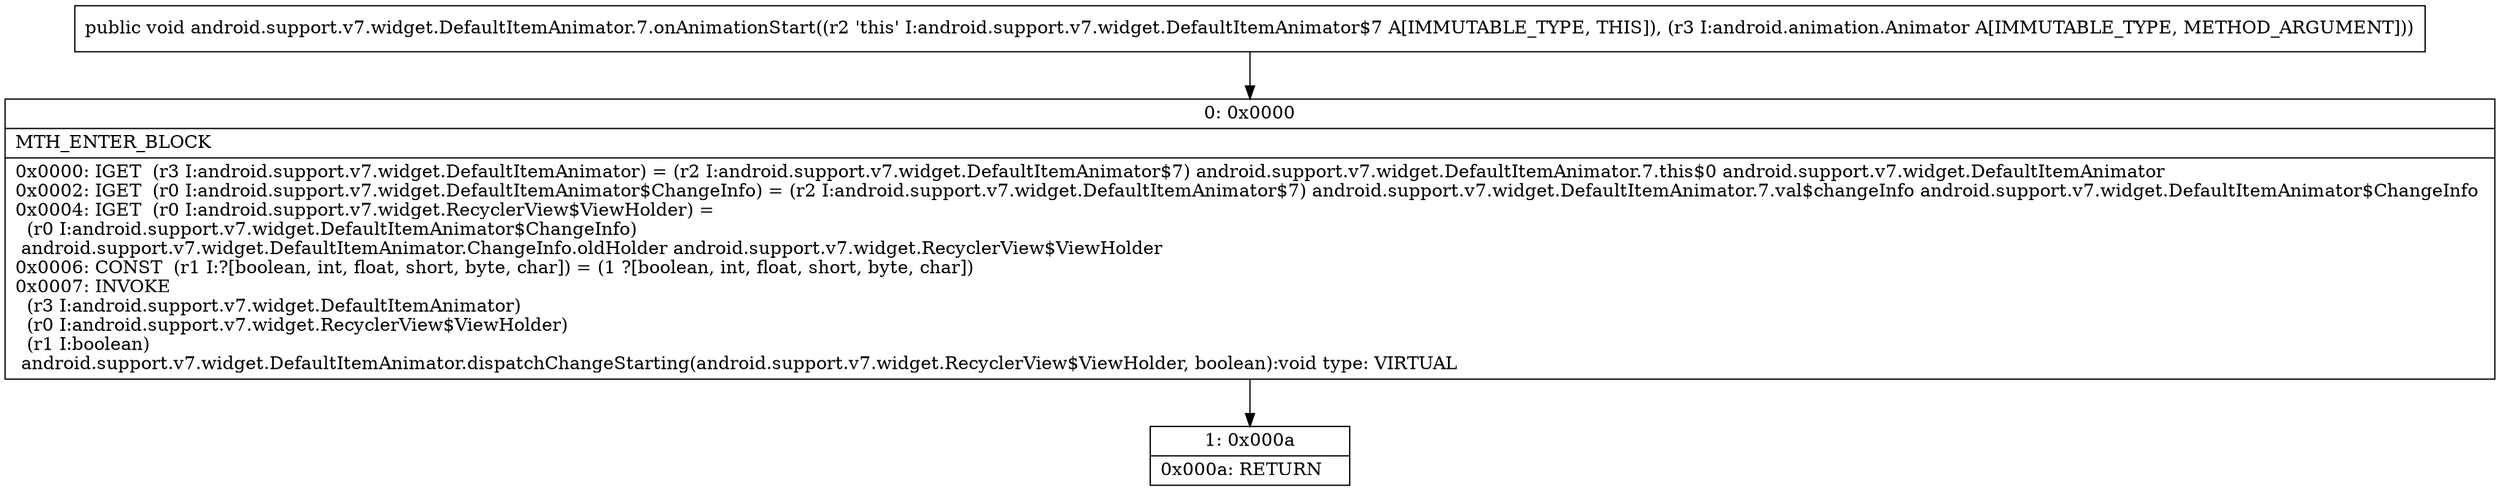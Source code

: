 digraph "CFG forandroid.support.v7.widget.DefaultItemAnimator.7.onAnimationStart(Landroid\/animation\/Animator;)V" {
Node_0 [shape=record,label="{0\:\ 0x0000|MTH_ENTER_BLOCK\l|0x0000: IGET  (r3 I:android.support.v7.widget.DefaultItemAnimator) = (r2 I:android.support.v7.widget.DefaultItemAnimator$7) android.support.v7.widget.DefaultItemAnimator.7.this$0 android.support.v7.widget.DefaultItemAnimator \l0x0002: IGET  (r0 I:android.support.v7.widget.DefaultItemAnimator$ChangeInfo) = (r2 I:android.support.v7.widget.DefaultItemAnimator$7) android.support.v7.widget.DefaultItemAnimator.7.val$changeInfo android.support.v7.widget.DefaultItemAnimator$ChangeInfo \l0x0004: IGET  (r0 I:android.support.v7.widget.RecyclerView$ViewHolder) = \l  (r0 I:android.support.v7.widget.DefaultItemAnimator$ChangeInfo)\l android.support.v7.widget.DefaultItemAnimator.ChangeInfo.oldHolder android.support.v7.widget.RecyclerView$ViewHolder \l0x0006: CONST  (r1 I:?[boolean, int, float, short, byte, char]) = (1 ?[boolean, int, float, short, byte, char]) \l0x0007: INVOKE  \l  (r3 I:android.support.v7.widget.DefaultItemAnimator)\l  (r0 I:android.support.v7.widget.RecyclerView$ViewHolder)\l  (r1 I:boolean)\l android.support.v7.widget.DefaultItemAnimator.dispatchChangeStarting(android.support.v7.widget.RecyclerView$ViewHolder, boolean):void type: VIRTUAL \l}"];
Node_1 [shape=record,label="{1\:\ 0x000a|0x000a: RETURN   \l}"];
MethodNode[shape=record,label="{public void android.support.v7.widget.DefaultItemAnimator.7.onAnimationStart((r2 'this' I:android.support.v7.widget.DefaultItemAnimator$7 A[IMMUTABLE_TYPE, THIS]), (r3 I:android.animation.Animator A[IMMUTABLE_TYPE, METHOD_ARGUMENT])) }"];
MethodNode -> Node_0;
Node_0 -> Node_1;
}

